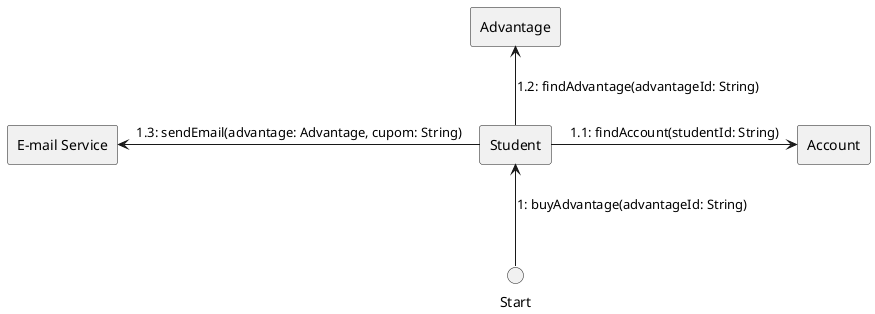 @startuml
skinparam linestyle ortho
agent "Student" as student
agent "E-mail Service" as emailService
agent "Advantage" as advantage
agent "Account" as account
circle "Start" as start

start -up-> student: 1: buyAdvantage(advantageId: String)
student -right-> account: 1.1: findAccount(studentId: String)
student -up-> advantage: 1.2: findAdvantage(advantageId: String)
student -left-> emailService: 1.3: sendEmail(advantage: Advantage, cupom: String)
@enduml